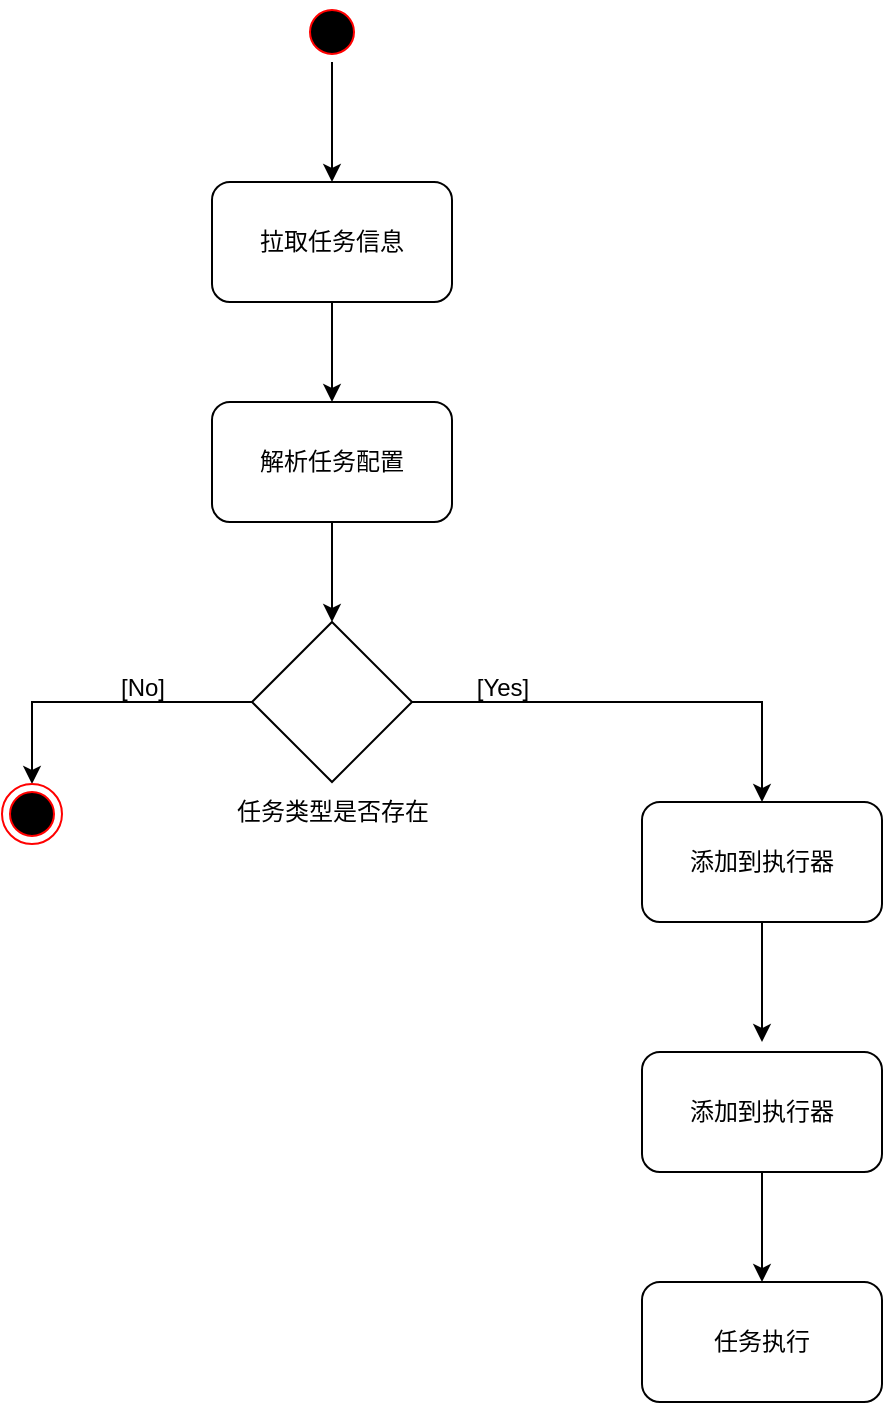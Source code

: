 <mxfile version="21.5.2" type="github">
  <diagram name="第 1 页" id="f_KIuMrbU2nGaqMX8C9C">
    <mxGraphModel dx="1272" dy="609" grid="1" gridSize="10" guides="1" tooltips="1" connect="1" arrows="1" fold="1" page="1" pageScale="1" pageWidth="827" pageHeight="1169" math="0" shadow="0">
      <root>
        <mxCell id="0" />
        <mxCell id="1" parent="0" />
        <mxCell id="zEnyXZQ2qtf-XZhW1Qae-5" style="edgeStyle=orthogonalEdgeStyle;rounded=0;orthogonalLoop=1;jettySize=auto;html=1;entryX=0.5;entryY=0;entryDx=0;entryDy=0;" edge="1" parent="1" source="zEnyXZQ2qtf-XZhW1Qae-1" target="zEnyXZQ2qtf-XZhW1Qae-3">
          <mxGeometry relative="1" as="geometry" />
        </mxCell>
        <mxCell id="zEnyXZQ2qtf-XZhW1Qae-1" value="" style="ellipse;html=1;shape=startState;fillColor=#000000;strokeColor=#ff0000;" vertex="1" parent="1">
          <mxGeometry x="350" y="60" width="30" height="30" as="geometry" />
        </mxCell>
        <mxCell id="zEnyXZQ2qtf-XZhW1Qae-4" style="edgeStyle=orthogonalEdgeStyle;rounded=0;orthogonalLoop=1;jettySize=auto;html=1;exitX=0.5;exitY=1;exitDx=0;exitDy=0;" edge="1" parent="1" source="zEnyXZQ2qtf-XZhW1Qae-3">
          <mxGeometry relative="1" as="geometry">
            <mxPoint x="365" y="260" as="targetPoint" />
          </mxGeometry>
        </mxCell>
        <mxCell id="zEnyXZQ2qtf-XZhW1Qae-3" value="拉取任务信息" style="rounded=1;whiteSpace=wrap;html=1;" vertex="1" parent="1">
          <mxGeometry x="305" y="150" width="120" height="60" as="geometry" />
        </mxCell>
        <mxCell id="zEnyXZQ2qtf-XZhW1Qae-7" style="edgeStyle=orthogonalEdgeStyle;rounded=0;orthogonalLoop=1;jettySize=auto;html=1;" edge="1" parent="1" source="zEnyXZQ2qtf-XZhW1Qae-6">
          <mxGeometry relative="1" as="geometry">
            <mxPoint x="365" y="370" as="targetPoint" />
          </mxGeometry>
        </mxCell>
        <mxCell id="zEnyXZQ2qtf-XZhW1Qae-6" value="解析任务配置" style="rounded=1;whiteSpace=wrap;html=1;" vertex="1" parent="1">
          <mxGeometry x="305" y="260" width="120" height="60" as="geometry" />
        </mxCell>
        <mxCell id="zEnyXZQ2qtf-XZhW1Qae-10" style="edgeStyle=orthogonalEdgeStyle;rounded=0;orthogonalLoop=1;jettySize=auto;html=1;entryX=0.5;entryY=0;entryDx=0;entryDy=0;" edge="1" parent="1" source="zEnyXZQ2qtf-XZhW1Qae-8" target="zEnyXZQ2qtf-XZhW1Qae-11">
          <mxGeometry relative="1" as="geometry">
            <mxPoint x="230" y="410" as="targetPoint" />
          </mxGeometry>
        </mxCell>
        <mxCell id="zEnyXZQ2qtf-XZhW1Qae-13" style="edgeStyle=orthogonalEdgeStyle;rounded=0;orthogonalLoop=1;jettySize=auto;html=1;entryX=0.5;entryY=0;entryDx=0;entryDy=0;" edge="1" parent="1" source="zEnyXZQ2qtf-XZhW1Qae-8" target="zEnyXZQ2qtf-XZhW1Qae-15">
          <mxGeometry relative="1" as="geometry">
            <mxPoint x="670" y="410" as="targetPoint" />
          </mxGeometry>
        </mxCell>
        <mxCell id="zEnyXZQ2qtf-XZhW1Qae-8" value="" style="rhombus;whiteSpace=wrap;html=1;" vertex="1" parent="1">
          <mxGeometry x="325" y="370" width="80" height="80" as="geometry" />
        </mxCell>
        <mxCell id="zEnyXZQ2qtf-XZhW1Qae-9" value="任务类型是否存在" style="text;html=1;align=center;verticalAlign=middle;resizable=0;points=[];autosize=1;strokeColor=none;fillColor=none;" vertex="1" parent="1">
          <mxGeometry x="305" y="450" width="120" height="30" as="geometry" />
        </mxCell>
        <mxCell id="zEnyXZQ2qtf-XZhW1Qae-11" value="" style="ellipse;html=1;shape=endState;fillColor=#000000;strokeColor=#ff0000;" vertex="1" parent="1">
          <mxGeometry x="200" y="451" width="30" height="30" as="geometry" />
        </mxCell>
        <mxCell id="zEnyXZQ2qtf-XZhW1Qae-12" value="[No]" style="text;html=1;align=center;verticalAlign=middle;resizable=0;points=[];autosize=1;strokeColor=none;fillColor=none;" vertex="1" parent="1">
          <mxGeometry x="245" y="388" width="50" height="30" as="geometry" />
        </mxCell>
        <mxCell id="zEnyXZQ2qtf-XZhW1Qae-14" value="[Yes]" style="text;html=1;align=center;verticalAlign=middle;resizable=0;points=[];autosize=1;strokeColor=none;fillColor=none;" vertex="1" parent="1">
          <mxGeometry x="425" y="388" width="50" height="30" as="geometry" />
        </mxCell>
        <mxCell id="zEnyXZQ2qtf-XZhW1Qae-17" style="edgeStyle=orthogonalEdgeStyle;rounded=0;orthogonalLoop=1;jettySize=auto;html=1;" edge="1" parent="1" source="zEnyXZQ2qtf-XZhW1Qae-15">
          <mxGeometry relative="1" as="geometry">
            <mxPoint x="580" y="580" as="targetPoint" />
          </mxGeometry>
        </mxCell>
        <mxCell id="zEnyXZQ2qtf-XZhW1Qae-15" value="添加到执行器" style="rounded=1;whiteSpace=wrap;html=1;" vertex="1" parent="1">
          <mxGeometry x="520" y="460" width="120" height="60" as="geometry" />
        </mxCell>
        <mxCell id="zEnyXZQ2qtf-XZhW1Qae-19" style="edgeStyle=orthogonalEdgeStyle;rounded=0;orthogonalLoop=1;jettySize=auto;html=1;" edge="1" parent="1" source="zEnyXZQ2qtf-XZhW1Qae-18">
          <mxGeometry relative="1" as="geometry">
            <mxPoint x="580" y="700" as="targetPoint" />
          </mxGeometry>
        </mxCell>
        <mxCell id="zEnyXZQ2qtf-XZhW1Qae-18" value="添加到执行器" style="rounded=1;whiteSpace=wrap;html=1;" vertex="1" parent="1">
          <mxGeometry x="520" y="585" width="120" height="60" as="geometry" />
        </mxCell>
        <mxCell id="zEnyXZQ2qtf-XZhW1Qae-20" value="任务执行" style="rounded=1;whiteSpace=wrap;html=1;" vertex="1" parent="1">
          <mxGeometry x="520" y="700" width="120" height="60" as="geometry" />
        </mxCell>
      </root>
    </mxGraphModel>
  </diagram>
</mxfile>
